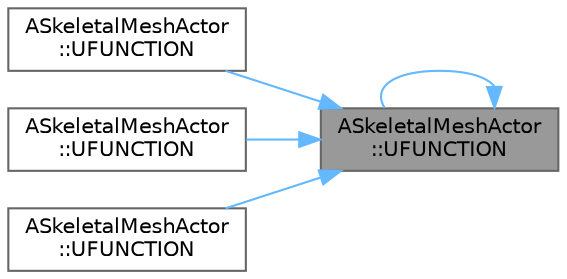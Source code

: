 digraph "ASkeletalMeshActor::UFUNCTION"
{
 // INTERACTIVE_SVG=YES
 // LATEX_PDF_SIZE
  bgcolor="transparent";
  edge [fontname=Helvetica,fontsize=10,labelfontname=Helvetica,labelfontsize=10];
  node [fontname=Helvetica,fontsize=10,shape=box,height=0.2,width=0.4];
  rankdir="RL";
  Node1 [id="Node000001",label="ASkeletalMeshActor\l::UFUNCTION",height=0.2,width=0.4,color="gray40", fillcolor="grey60", style="filled", fontcolor="black",tooltip="Replication Notification Callbacks."];
  Node1 -> Node2 [id="edge1_Node000001_Node000002",dir="back",color="steelblue1",style="solid",tooltip=" "];
  Node2 [id="Node000002",label="ASkeletalMeshActor\l::UFUNCTION",height=0.2,width=0.4,color="grey40", fillcolor="white", style="filled",URL="$dd/d6e/classASkeletalMeshActor.html#a41019983af5a5f91beab7657f9720566",tooltip=" "];
  Node1 -> Node3 [id="edge2_Node000001_Node000003",dir="back",color="steelblue1",style="solid",tooltip=" "];
  Node3 [id="Node000003",label="ASkeletalMeshActor\l::UFUNCTION",height=0.2,width=0.4,color="grey40", fillcolor="white", style="filled",URL="$dd/d6e/classASkeletalMeshActor.html#afdd3264ae32ae4f28940326714ab2d8f",tooltip=" "];
  Node1 -> Node1 [id="edge3_Node000001_Node000001",dir="back",color="steelblue1",style="solid",tooltip=" "];
  Node1 -> Node4 [id="edge4_Node000001_Node000004",dir="back",color="steelblue1",style="solid",tooltip=" "];
  Node4 [id="Node000004",label="ASkeletalMeshActor\l::UFUNCTION",height=0.2,width=0.4,color="grey40", fillcolor="white", style="filled",URL="$dd/d6e/classASkeletalMeshActor.html#acde9953bc2a4a114fd21ef478aefa1c2",tooltip=" "];
}
